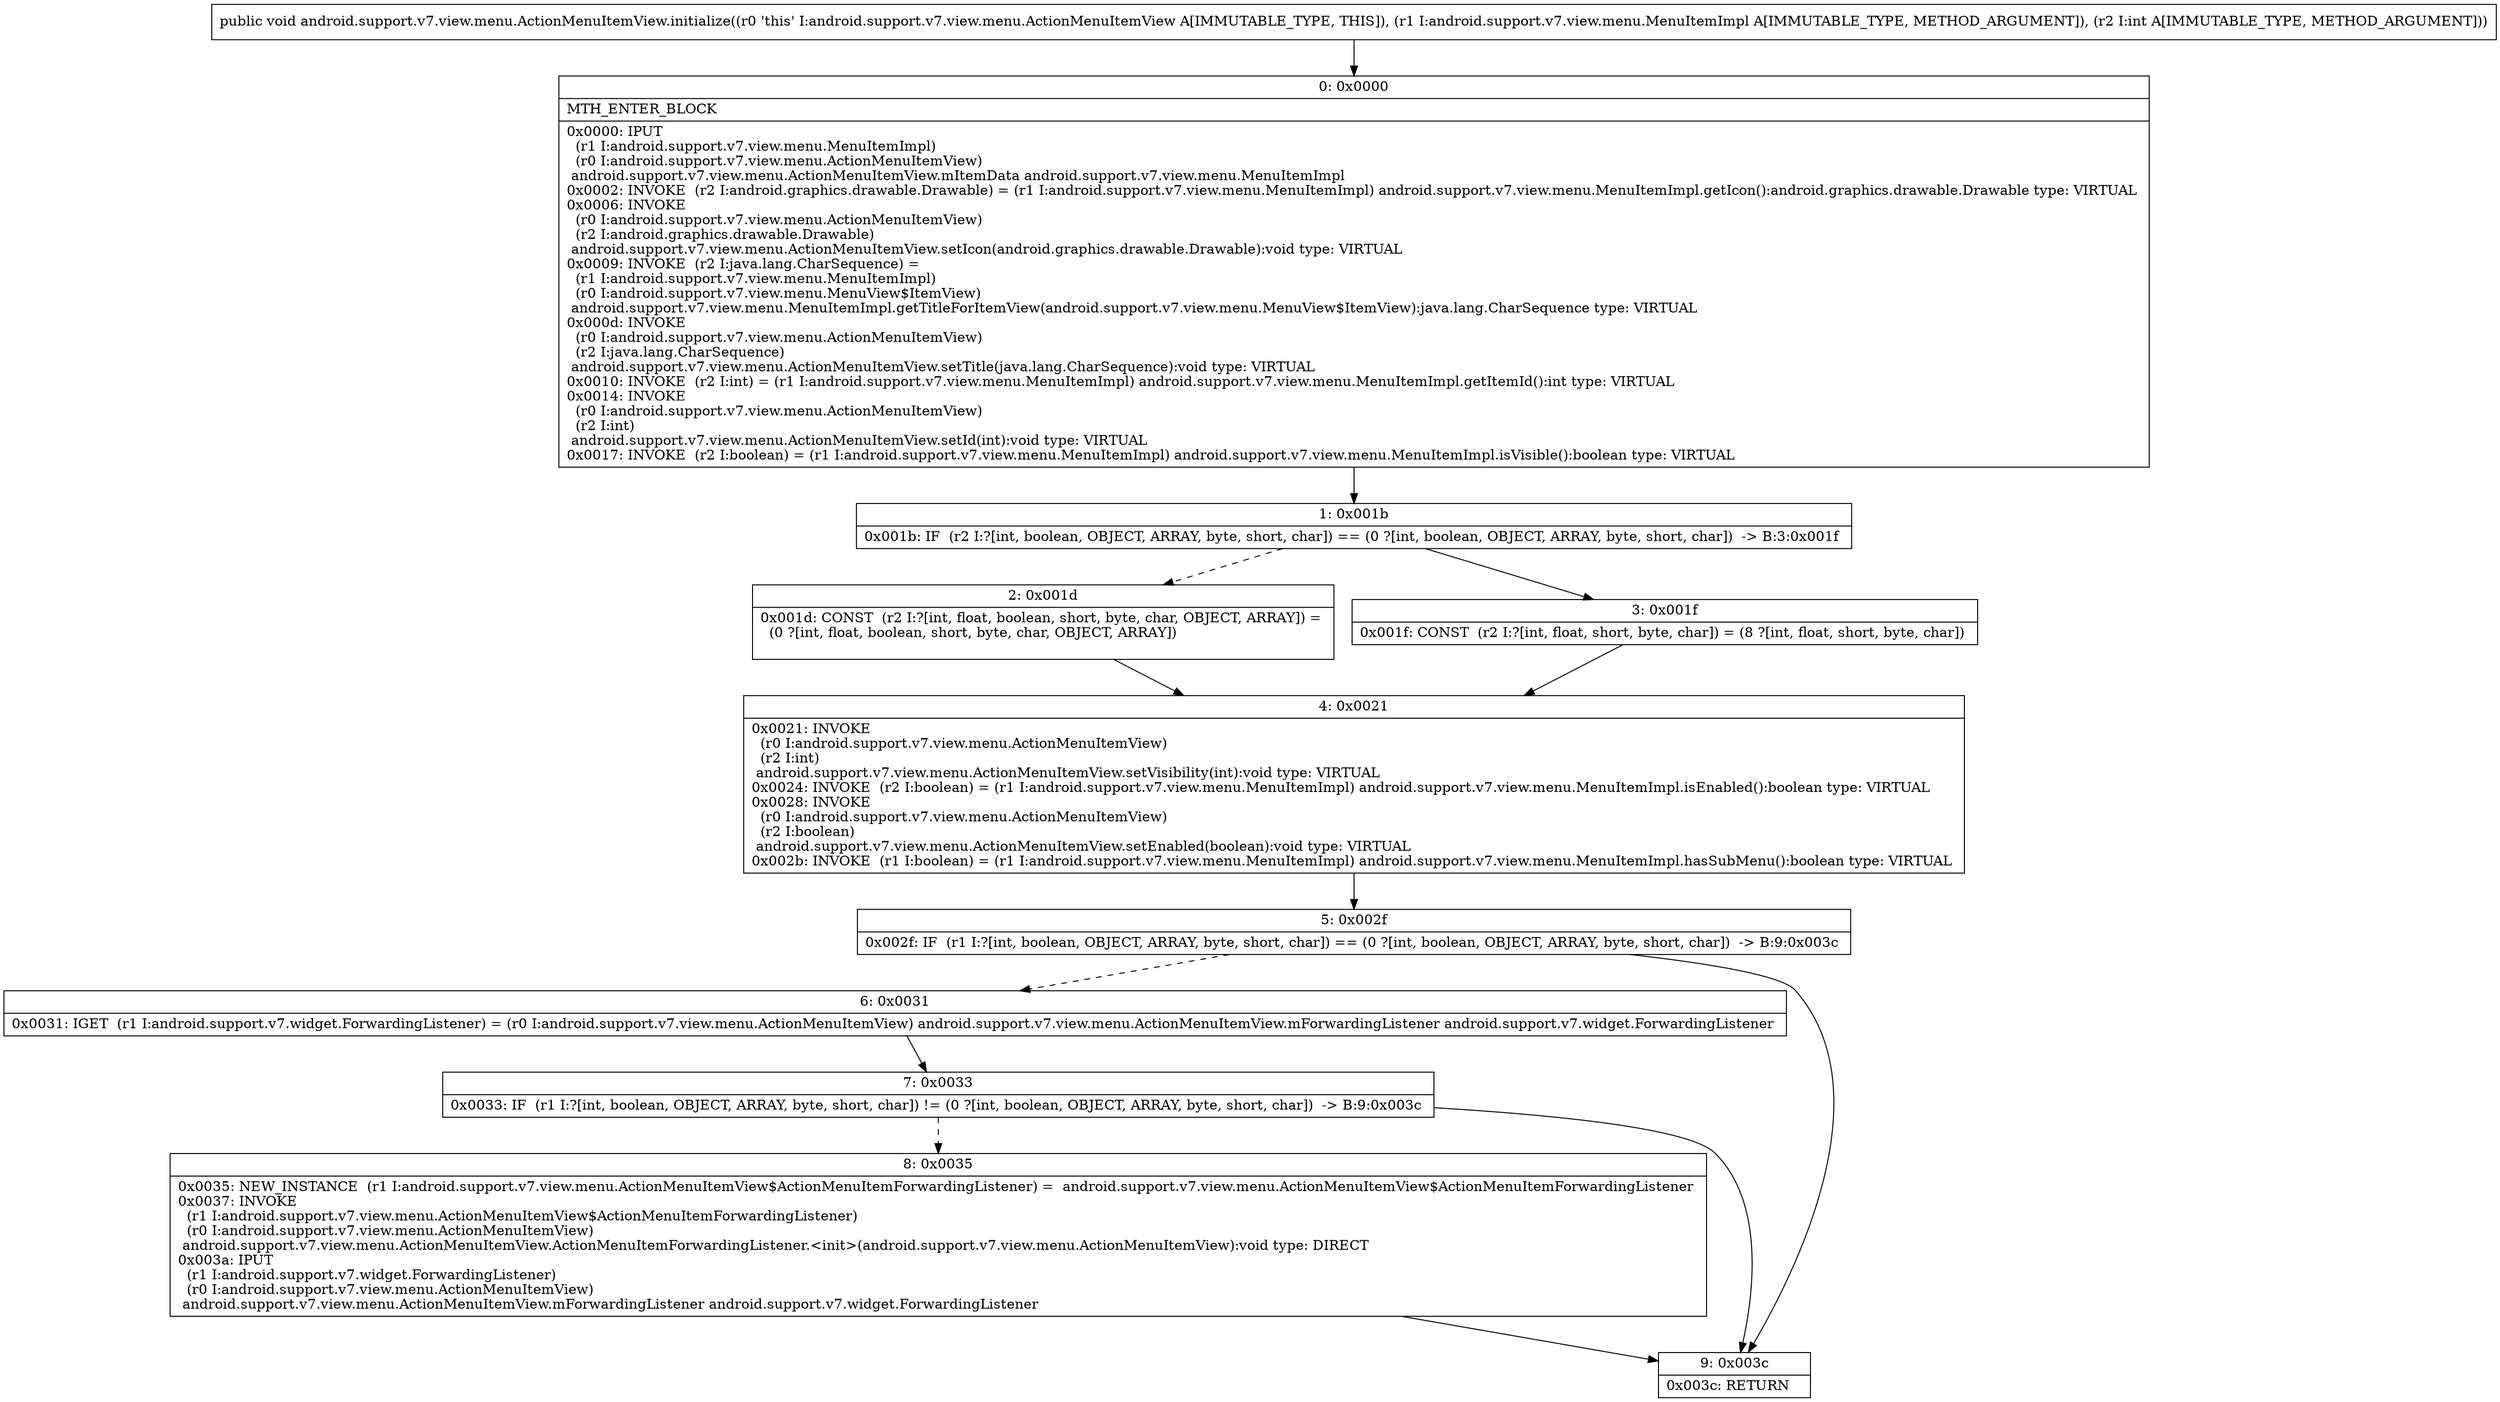 digraph "CFG forandroid.support.v7.view.menu.ActionMenuItemView.initialize(Landroid\/support\/v7\/view\/menu\/MenuItemImpl;I)V" {
Node_0 [shape=record,label="{0\:\ 0x0000|MTH_ENTER_BLOCK\l|0x0000: IPUT  \l  (r1 I:android.support.v7.view.menu.MenuItemImpl)\l  (r0 I:android.support.v7.view.menu.ActionMenuItemView)\l android.support.v7.view.menu.ActionMenuItemView.mItemData android.support.v7.view.menu.MenuItemImpl \l0x0002: INVOKE  (r2 I:android.graphics.drawable.Drawable) = (r1 I:android.support.v7.view.menu.MenuItemImpl) android.support.v7.view.menu.MenuItemImpl.getIcon():android.graphics.drawable.Drawable type: VIRTUAL \l0x0006: INVOKE  \l  (r0 I:android.support.v7.view.menu.ActionMenuItemView)\l  (r2 I:android.graphics.drawable.Drawable)\l android.support.v7.view.menu.ActionMenuItemView.setIcon(android.graphics.drawable.Drawable):void type: VIRTUAL \l0x0009: INVOKE  (r2 I:java.lang.CharSequence) = \l  (r1 I:android.support.v7.view.menu.MenuItemImpl)\l  (r0 I:android.support.v7.view.menu.MenuView$ItemView)\l android.support.v7.view.menu.MenuItemImpl.getTitleForItemView(android.support.v7.view.menu.MenuView$ItemView):java.lang.CharSequence type: VIRTUAL \l0x000d: INVOKE  \l  (r0 I:android.support.v7.view.menu.ActionMenuItemView)\l  (r2 I:java.lang.CharSequence)\l android.support.v7.view.menu.ActionMenuItemView.setTitle(java.lang.CharSequence):void type: VIRTUAL \l0x0010: INVOKE  (r2 I:int) = (r1 I:android.support.v7.view.menu.MenuItemImpl) android.support.v7.view.menu.MenuItemImpl.getItemId():int type: VIRTUAL \l0x0014: INVOKE  \l  (r0 I:android.support.v7.view.menu.ActionMenuItemView)\l  (r2 I:int)\l android.support.v7.view.menu.ActionMenuItemView.setId(int):void type: VIRTUAL \l0x0017: INVOKE  (r2 I:boolean) = (r1 I:android.support.v7.view.menu.MenuItemImpl) android.support.v7.view.menu.MenuItemImpl.isVisible():boolean type: VIRTUAL \l}"];
Node_1 [shape=record,label="{1\:\ 0x001b|0x001b: IF  (r2 I:?[int, boolean, OBJECT, ARRAY, byte, short, char]) == (0 ?[int, boolean, OBJECT, ARRAY, byte, short, char])  \-\> B:3:0x001f \l}"];
Node_2 [shape=record,label="{2\:\ 0x001d|0x001d: CONST  (r2 I:?[int, float, boolean, short, byte, char, OBJECT, ARRAY]) = \l  (0 ?[int, float, boolean, short, byte, char, OBJECT, ARRAY])\l \l}"];
Node_3 [shape=record,label="{3\:\ 0x001f|0x001f: CONST  (r2 I:?[int, float, short, byte, char]) = (8 ?[int, float, short, byte, char]) \l}"];
Node_4 [shape=record,label="{4\:\ 0x0021|0x0021: INVOKE  \l  (r0 I:android.support.v7.view.menu.ActionMenuItemView)\l  (r2 I:int)\l android.support.v7.view.menu.ActionMenuItemView.setVisibility(int):void type: VIRTUAL \l0x0024: INVOKE  (r2 I:boolean) = (r1 I:android.support.v7.view.menu.MenuItemImpl) android.support.v7.view.menu.MenuItemImpl.isEnabled():boolean type: VIRTUAL \l0x0028: INVOKE  \l  (r0 I:android.support.v7.view.menu.ActionMenuItemView)\l  (r2 I:boolean)\l android.support.v7.view.menu.ActionMenuItemView.setEnabled(boolean):void type: VIRTUAL \l0x002b: INVOKE  (r1 I:boolean) = (r1 I:android.support.v7.view.menu.MenuItemImpl) android.support.v7.view.menu.MenuItemImpl.hasSubMenu():boolean type: VIRTUAL \l}"];
Node_5 [shape=record,label="{5\:\ 0x002f|0x002f: IF  (r1 I:?[int, boolean, OBJECT, ARRAY, byte, short, char]) == (0 ?[int, boolean, OBJECT, ARRAY, byte, short, char])  \-\> B:9:0x003c \l}"];
Node_6 [shape=record,label="{6\:\ 0x0031|0x0031: IGET  (r1 I:android.support.v7.widget.ForwardingListener) = (r0 I:android.support.v7.view.menu.ActionMenuItemView) android.support.v7.view.menu.ActionMenuItemView.mForwardingListener android.support.v7.widget.ForwardingListener \l}"];
Node_7 [shape=record,label="{7\:\ 0x0033|0x0033: IF  (r1 I:?[int, boolean, OBJECT, ARRAY, byte, short, char]) != (0 ?[int, boolean, OBJECT, ARRAY, byte, short, char])  \-\> B:9:0x003c \l}"];
Node_8 [shape=record,label="{8\:\ 0x0035|0x0035: NEW_INSTANCE  (r1 I:android.support.v7.view.menu.ActionMenuItemView$ActionMenuItemForwardingListener) =  android.support.v7.view.menu.ActionMenuItemView$ActionMenuItemForwardingListener \l0x0037: INVOKE  \l  (r1 I:android.support.v7.view.menu.ActionMenuItemView$ActionMenuItemForwardingListener)\l  (r0 I:android.support.v7.view.menu.ActionMenuItemView)\l android.support.v7.view.menu.ActionMenuItemView.ActionMenuItemForwardingListener.\<init\>(android.support.v7.view.menu.ActionMenuItemView):void type: DIRECT \l0x003a: IPUT  \l  (r1 I:android.support.v7.widget.ForwardingListener)\l  (r0 I:android.support.v7.view.menu.ActionMenuItemView)\l android.support.v7.view.menu.ActionMenuItemView.mForwardingListener android.support.v7.widget.ForwardingListener \l}"];
Node_9 [shape=record,label="{9\:\ 0x003c|0x003c: RETURN   \l}"];
MethodNode[shape=record,label="{public void android.support.v7.view.menu.ActionMenuItemView.initialize((r0 'this' I:android.support.v7.view.menu.ActionMenuItemView A[IMMUTABLE_TYPE, THIS]), (r1 I:android.support.v7.view.menu.MenuItemImpl A[IMMUTABLE_TYPE, METHOD_ARGUMENT]), (r2 I:int A[IMMUTABLE_TYPE, METHOD_ARGUMENT])) }"];
MethodNode -> Node_0;
Node_0 -> Node_1;
Node_1 -> Node_2[style=dashed];
Node_1 -> Node_3;
Node_2 -> Node_4;
Node_3 -> Node_4;
Node_4 -> Node_5;
Node_5 -> Node_6[style=dashed];
Node_5 -> Node_9;
Node_6 -> Node_7;
Node_7 -> Node_8[style=dashed];
Node_7 -> Node_9;
Node_8 -> Node_9;
}

